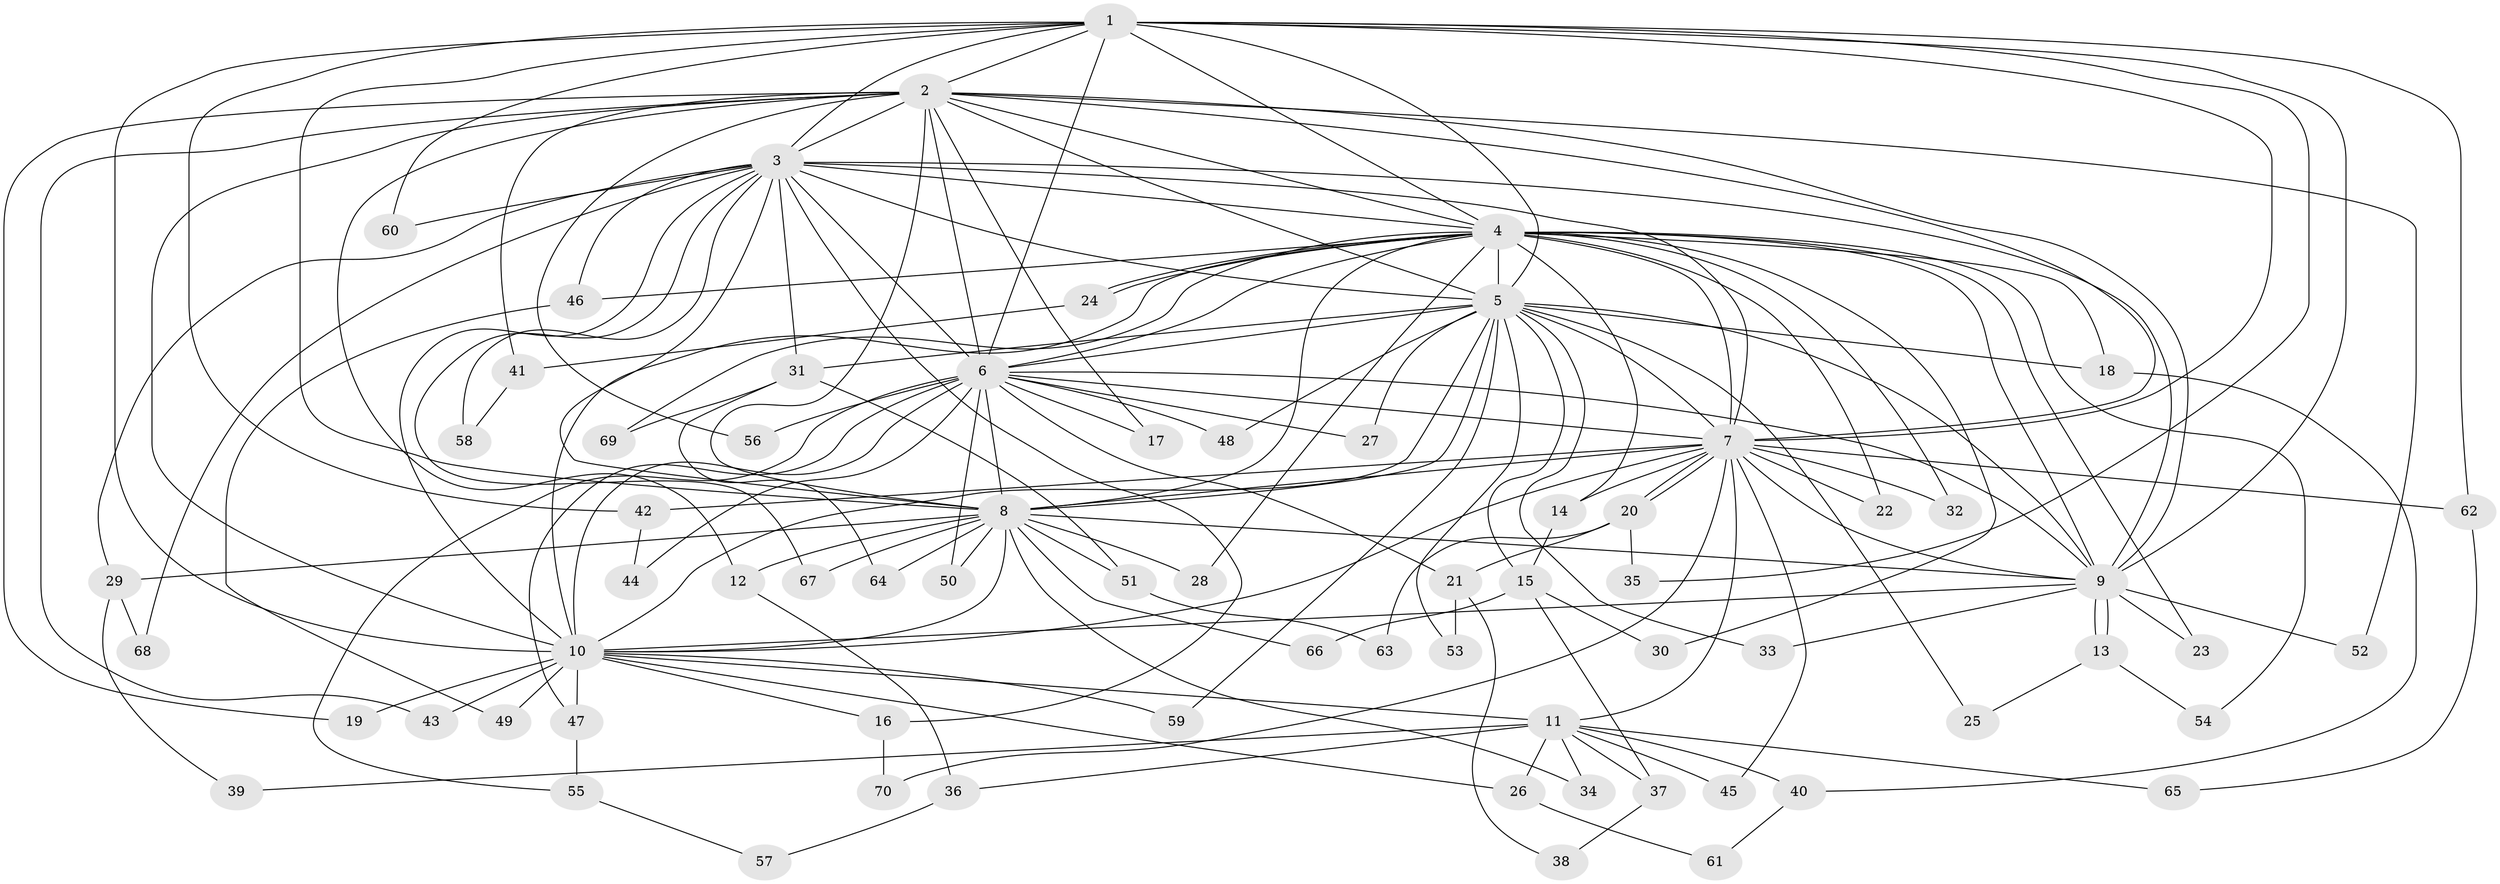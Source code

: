 // Generated by graph-tools (version 1.1) at 2025/49/03/09/25 03:49:34]
// undirected, 70 vertices, 165 edges
graph export_dot {
graph [start="1"]
  node [color=gray90,style=filled];
  1;
  2;
  3;
  4;
  5;
  6;
  7;
  8;
  9;
  10;
  11;
  12;
  13;
  14;
  15;
  16;
  17;
  18;
  19;
  20;
  21;
  22;
  23;
  24;
  25;
  26;
  27;
  28;
  29;
  30;
  31;
  32;
  33;
  34;
  35;
  36;
  37;
  38;
  39;
  40;
  41;
  42;
  43;
  44;
  45;
  46;
  47;
  48;
  49;
  50;
  51;
  52;
  53;
  54;
  55;
  56;
  57;
  58;
  59;
  60;
  61;
  62;
  63;
  64;
  65;
  66;
  67;
  68;
  69;
  70;
  1 -- 2;
  1 -- 3;
  1 -- 4;
  1 -- 5;
  1 -- 6;
  1 -- 7;
  1 -- 8;
  1 -- 9;
  1 -- 10;
  1 -- 35;
  1 -- 42;
  1 -- 60;
  1 -- 62;
  2 -- 3;
  2 -- 4;
  2 -- 5;
  2 -- 6;
  2 -- 7;
  2 -- 8;
  2 -- 9;
  2 -- 10;
  2 -- 12;
  2 -- 17;
  2 -- 19;
  2 -- 41;
  2 -- 43;
  2 -- 52;
  2 -- 56;
  3 -- 4;
  3 -- 5;
  3 -- 6;
  3 -- 7;
  3 -- 8;
  3 -- 9;
  3 -- 10;
  3 -- 16;
  3 -- 29;
  3 -- 31;
  3 -- 46;
  3 -- 58;
  3 -- 60;
  3 -- 67;
  3 -- 68;
  4 -- 5;
  4 -- 6;
  4 -- 7;
  4 -- 8;
  4 -- 9;
  4 -- 10;
  4 -- 14;
  4 -- 18;
  4 -- 22;
  4 -- 23;
  4 -- 24;
  4 -- 24;
  4 -- 28;
  4 -- 30;
  4 -- 32;
  4 -- 46;
  4 -- 54;
  4 -- 69;
  5 -- 6;
  5 -- 7;
  5 -- 8;
  5 -- 9;
  5 -- 10;
  5 -- 15;
  5 -- 18;
  5 -- 25;
  5 -- 27;
  5 -- 31;
  5 -- 33;
  5 -- 48;
  5 -- 53;
  5 -- 59;
  6 -- 7;
  6 -- 8;
  6 -- 9;
  6 -- 10;
  6 -- 17;
  6 -- 21;
  6 -- 27;
  6 -- 44;
  6 -- 47;
  6 -- 48;
  6 -- 50;
  6 -- 55;
  6 -- 56;
  7 -- 8;
  7 -- 9;
  7 -- 10;
  7 -- 11;
  7 -- 14;
  7 -- 20;
  7 -- 20;
  7 -- 22;
  7 -- 32;
  7 -- 42;
  7 -- 45;
  7 -- 62;
  7 -- 70;
  8 -- 9;
  8 -- 10;
  8 -- 12;
  8 -- 28;
  8 -- 29;
  8 -- 34;
  8 -- 50;
  8 -- 51;
  8 -- 64;
  8 -- 66;
  8 -- 67;
  9 -- 10;
  9 -- 13;
  9 -- 13;
  9 -- 23;
  9 -- 33;
  9 -- 52;
  10 -- 11;
  10 -- 16;
  10 -- 19;
  10 -- 26;
  10 -- 43;
  10 -- 47;
  10 -- 49;
  10 -- 59;
  11 -- 26;
  11 -- 34;
  11 -- 36;
  11 -- 37;
  11 -- 39;
  11 -- 40;
  11 -- 45;
  11 -- 65;
  12 -- 36;
  13 -- 25;
  13 -- 54;
  14 -- 15;
  15 -- 30;
  15 -- 37;
  15 -- 66;
  16 -- 70;
  18 -- 40;
  20 -- 21;
  20 -- 35;
  20 -- 63;
  21 -- 38;
  21 -- 53;
  24 -- 41;
  26 -- 61;
  29 -- 39;
  29 -- 68;
  31 -- 51;
  31 -- 64;
  31 -- 69;
  36 -- 57;
  37 -- 38;
  40 -- 61;
  41 -- 58;
  42 -- 44;
  46 -- 49;
  47 -- 55;
  51 -- 63;
  55 -- 57;
  62 -- 65;
}
